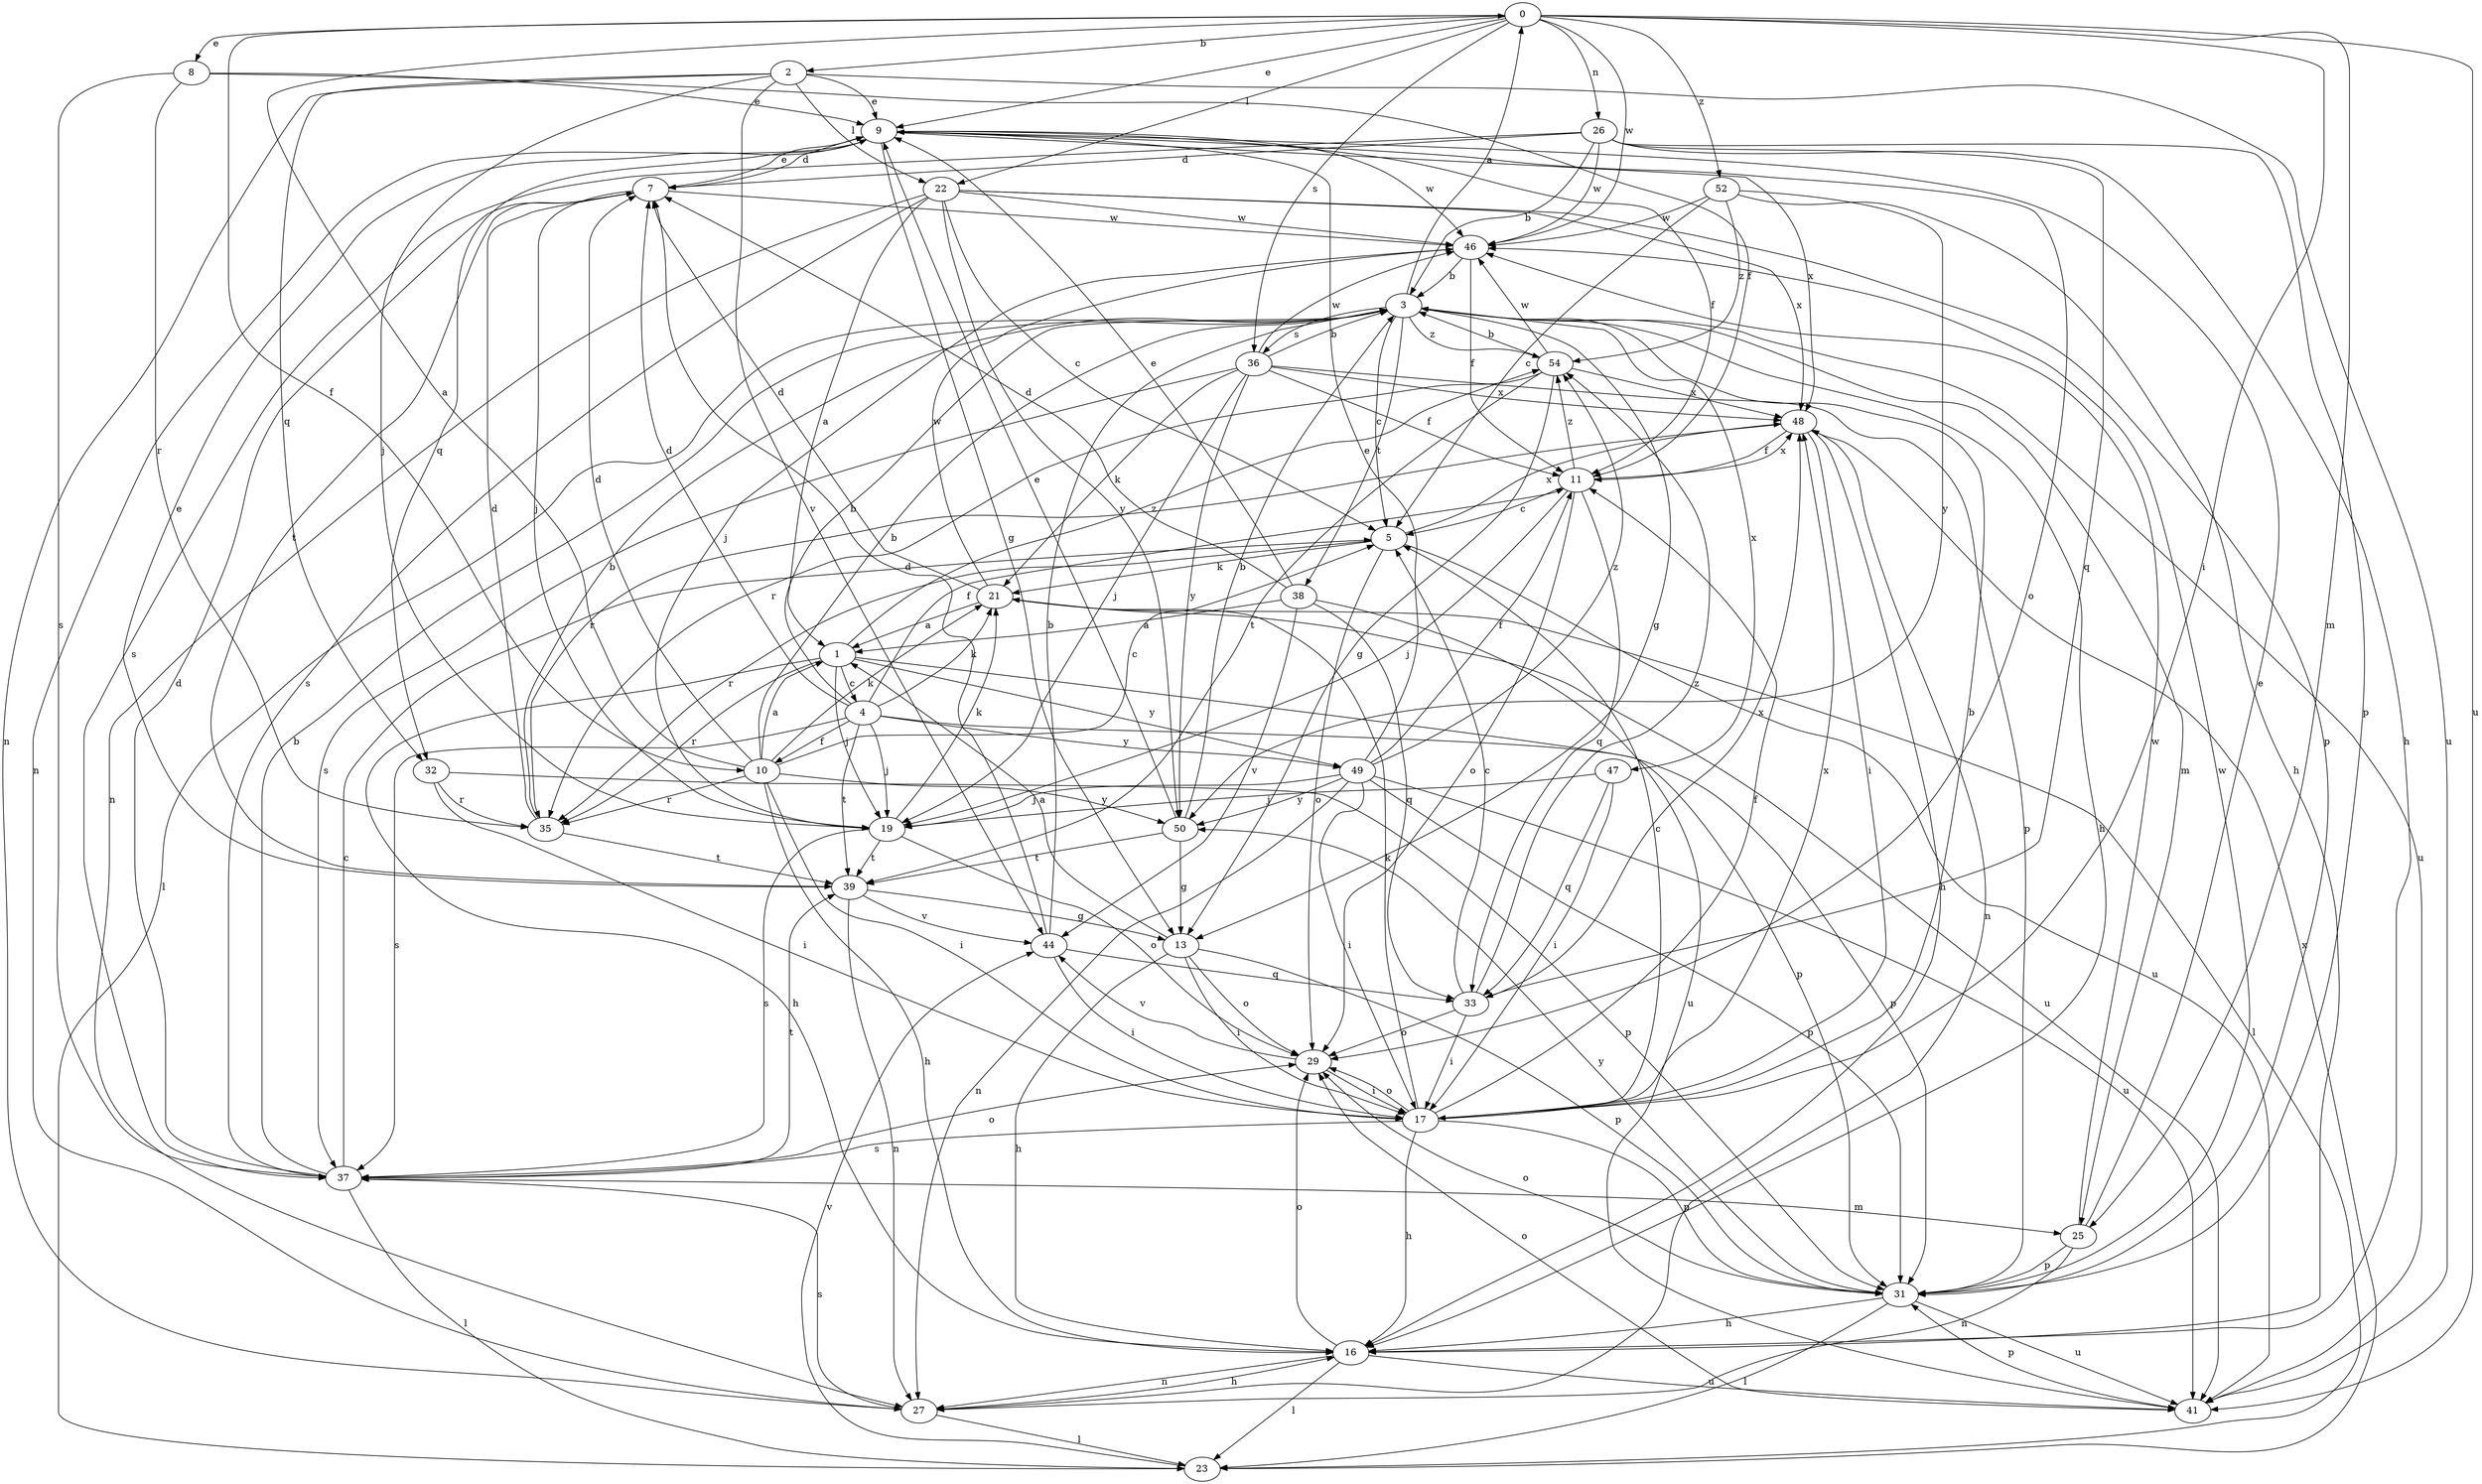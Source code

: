 strict digraph  {
0;
1;
2;
3;
4;
5;
7;
8;
9;
10;
11;
13;
16;
17;
19;
21;
22;
23;
25;
26;
27;
29;
31;
32;
33;
35;
36;
37;
38;
39;
41;
44;
46;
47;
48;
49;
50;
52;
54;
0 -> 2  [label=b];
0 -> 8  [label=e];
0 -> 9  [label=e];
0 -> 10  [label=f];
0 -> 17  [label=i];
0 -> 22  [label=l];
0 -> 25  [label=m];
0 -> 26  [label=n];
0 -> 36  [label=s];
0 -> 41  [label=u];
0 -> 46  [label=w];
0 -> 52  [label=z];
1 -> 4  [label=c];
1 -> 16  [label=h];
1 -> 19  [label=j];
1 -> 31  [label=p];
1 -> 35  [label=r];
1 -> 49  [label=y];
1 -> 54  [label=z];
2 -> 9  [label=e];
2 -> 19  [label=j];
2 -> 22  [label=l];
2 -> 27  [label=n];
2 -> 32  [label=q];
2 -> 41  [label=u];
2 -> 44  [label=v];
3 -> 0  [label=a];
3 -> 5  [label=c];
3 -> 13  [label=g];
3 -> 16  [label=h];
3 -> 23  [label=l];
3 -> 25  [label=m];
3 -> 36  [label=s];
3 -> 38  [label=t];
3 -> 41  [label=u];
3 -> 47  [label=x];
3 -> 54  [label=z];
4 -> 3  [label=b];
4 -> 7  [label=d];
4 -> 10  [label=f];
4 -> 11  [label=f];
4 -> 19  [label=j];
4 -> 21  [label=k];
4 -> 31  [label=p];
4 -> 37  [label=s];
4 -> 39  [label=t];
4 -> 49  [label=y];
5 -> 21  [label=k];
5 -> 29  [label=o];
5 -> 35  [label=r];
5 -> 41  [label=u];
5 -> 48  [label=x];
7 -> 9  [label=e];
7 -> 19  [label=j];
7 -> 39  [label=t];
7 -> 46  [label=w];
8 -> 9  [label=e];
8 -> 11  [label=f];
8 -> 35  [label=r];
8 -> 37  [label=s];
9 -> 7  [label=d];
9 -> 11  [label=f];
9 -> 13  [label=g];
9 -> 27  [label=n];
9 -> 29  [label=o];
9 -> 32  [label=q];
9 -> 46  [label=w];
9 -> 48  [label=x];
10 -> 0  [label=a];
10 -> 1  [label=a];
10 -> 3  [label=b];
10 -> 5  [label=c];
10 -> 7  [label=d];
10 -> 16  [label=h];
10 -> 17  [label=i];
10 -> 21  [label=k];
10 -> 35  [label=r];
10 -> 50  [label=y];
11 -> 5  [label=c];
11 -> 19  [label=j];
11 -> 29  [label=o];
11 -> 33  [label=q];
11 -> 48  [label=x];
11 -> 54  [label=z];
13 -> 1  [label=a];
13 -> 16  [label=h];
13 -> 17  [label=i];
13 -> 29  [label=o];
13 -> 31  [label=p];
16 -> 23  [label=l];
16 -> 27  [label=n];
16 -> 29  [label=o];
16 -> 41  [label=u];
17 -> 3  [label=b];
17 -> 5  [label=c];
17 -> 11  [label=f];
17 -> 16  [label=h];
17 -> 21  [label=k];
17 -> 29  [label=o];
17 -> 31  [label=p];
17 -> 37  [label=s];
17 -> 48  [label=x];
19 -> 21  [label=k];
19 -> 29  [label=o];
19 -> 37  [label=s];
19 -> 39  [label=t];
21 -> 1  [label=a];
21 -> 7  [label=d];
21 -> 23  [label=l];
21 -> 41  [label=u];
21 -> 46  [label=w];
22 -> 1  [label=a];
22 -> 5  [label=c];
22 -> 27  [label=n];
22 -> 31  [label=p];
22 -> 37  [label=s];
22 -> 46  [label=w];
22 -> 48  [label=x];
22 -> 50  [label=y];
23 -> 44  [label=v];
23 -> 48  [label=x];
25 -> 9  [label=e];
25 -> 27  [label=n];
25 -> 31  [label=p];
25 -> 46  [label=w];
26 -> 3  [label=b];
26 -> 7  [label=d];
26 -> 16  [label=h];
26 -> 31  [label=p];
26 -> 33  [label=q];
26 -> 37  [label=s];
26 -> 46  [label=w];
27 -> 16  [label=h];
27 -> 23  [label=l];
27 -> 37  [label=s];
29 -> 17  [label=i];
29 -> 44  [label=v];
31 -> 16  [label=h];
31 -> 23  [label=l];
31 -> 29  [label=o];
31 -> 41  [label=u];
31 -> 46  [label=w];
31 -> 50  [label=y];
32 -> 17  [label=i];
32 -> 31  [label=p];
32 -> 35  [label=r];
33 -> 5  [label=c];
33 -> 17  [label=i];
33 -> 29  [label=o];
33 -> 48  [label=x];
33 -> 54  [label=z];
35 -> 3  [label=b];
35 -> 7  [label=d];
35 -> 39  [label=t];
36 -> 3  [label=b];
36 -> 11  [label=f];
36 -> 19  [label=j];
36 -> 21  [label=k];
36 -> 31  [label=p];
36 -> 37  [label=s];
36 -> 46  [label=w];
36 -> 48  [label=x];
36 -> 50  [label=y];
37 -> 3  [label=b];
37 -> 5  [label=c];
37 -> 7  [label=d];
37 -> 23  [label=l];
37 -> 25  [label=m];
37 -> 29  [label=o];
37 -> 39  [label=t];
38 -> 1  [label=a];
38 -> 7  [label=d];
38 -> 9  [label=e];
38 -> 33  [label=q];
38 -> 41  [label=u];
38 -> 44  [label=v];
39 -> 9  [label=e];
39 -> 13  [label=g];
39 -> 27  [label=n];
39 -> 44  [label=v];
41 -> 29  [label=o];
41 -> 31  [label=p];
44 -> 3  [label=b];
44 -> 7  [label=d];
44 -> 17  [label=i];
44 -> 33  [label=q];
46 -> 3  [label=b];
46 -> 11  [label=f];
46 -> 19  [label=j];
47 -> 17  [label=i];
47 -> 19  [label=j];
47 -> 33  [label=q];
48 -> 11  [label=f];
48 -> 16  [label=h];
48 -> 17  [label=i];
48 -> 27  [label=n];
48 -> 35  [label=r];
49 -> 9  [label=e];
49 -> 11  [label=f];
49 -> 17  [label=i];
49 -> 19  [label=j];
49 -> 27  [label=n];
49 -> 31  [label=p];
49 -> 41  [label=u];
49 -> 50  [label=y];
49 -> 54  [label=z];
50 -> 3  [label=b];
50 -> 9  [label=e];
50 -> 13  [label=g];
50 -> 39  [label=t];
52 -> 5  [label=c];
52 -> 16  [label=h];
52 -> 46  [label=w];
52 -> 50  [label=y];
52 -> 54  [label=z];
54 -> 3  [label=b];
54 -> 13  [label=g];
54 -> 35  [label=r];
54 -> 39  [label=t];
54 -> 46  [label=w];
54 -> 48  [label=x];
}
